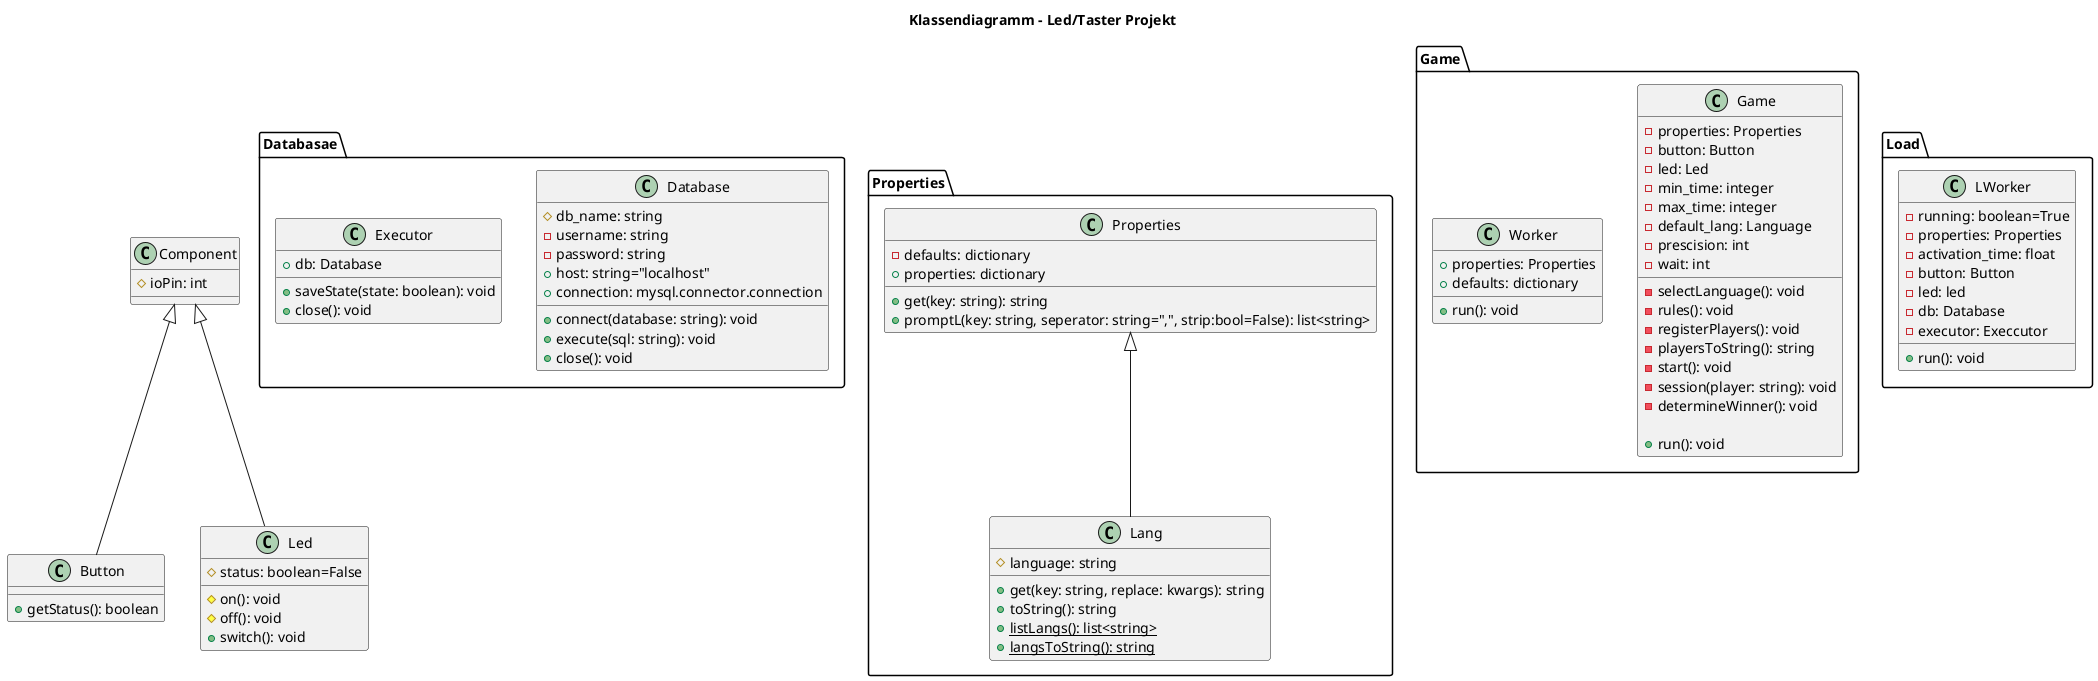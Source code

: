 @startuml

title Klassendiagramm - Led/Taster Projekt

Class Component{
    # ioPin: int
}

Class Button extends Component{
    + getStatus(): boolean
}

Class Led extends Component{
    # status: boolean=False
    # on(): void
    # off(): void
    + switch(): void
}
package Databasae{

    Class Database{
        # db_name: string
        - username: string
        - password: string
        + host: string="localhost"
        + connection: mysql.connector.connection
    
        + connect(database: string): void
        + execute(sql: string): void
        + close(): void
    }

    Class Executor{
        + db: Database
    
        + saveState(state: boolean): void
        + close(): void
    }
}
package Properties{

    Class Properties{
        - defaults: dictionary
        + properties: dictionary
    
        + get(key: string): string
        + promptL(key: string, seperator: string=",", strip:bool=False): list<string>
    }

    Class Lang extends Properties{
        # language: string
        
        + get(key: string, replace: kwargs): string
        + toString(): string
        {static} + listLangs(): list<string>
        {static} + langsToString(): string
    }
}
package Game{
    Class Game{
        - properties: Properties
        - button: Button
        - led: Led
        - min_time: integer
        - max_time: integer
        - default_lang: Language
        - prescision: int
        - wait: int
    
        - selectLanguage(): void
        - rules(): void
        - registerPlayers(): void
        - playersToString(): string
        - start(): void
        - session(player: string): void
        - determineWinner(): void
        
        + run(): void
    }
    
    Class Worker{
        + properties: Properties
        + defaults: dictionary
        
        + run(): void
    }
    
}
package Load{
    Class LWorker{
        - running: boolean=True
        - properties: Properties
        - activation_time: float
        - button: Button
        - led: led
        - db: Database
        - executor: Execcutor
        
        + run(): void
    }
}
    


@enduml